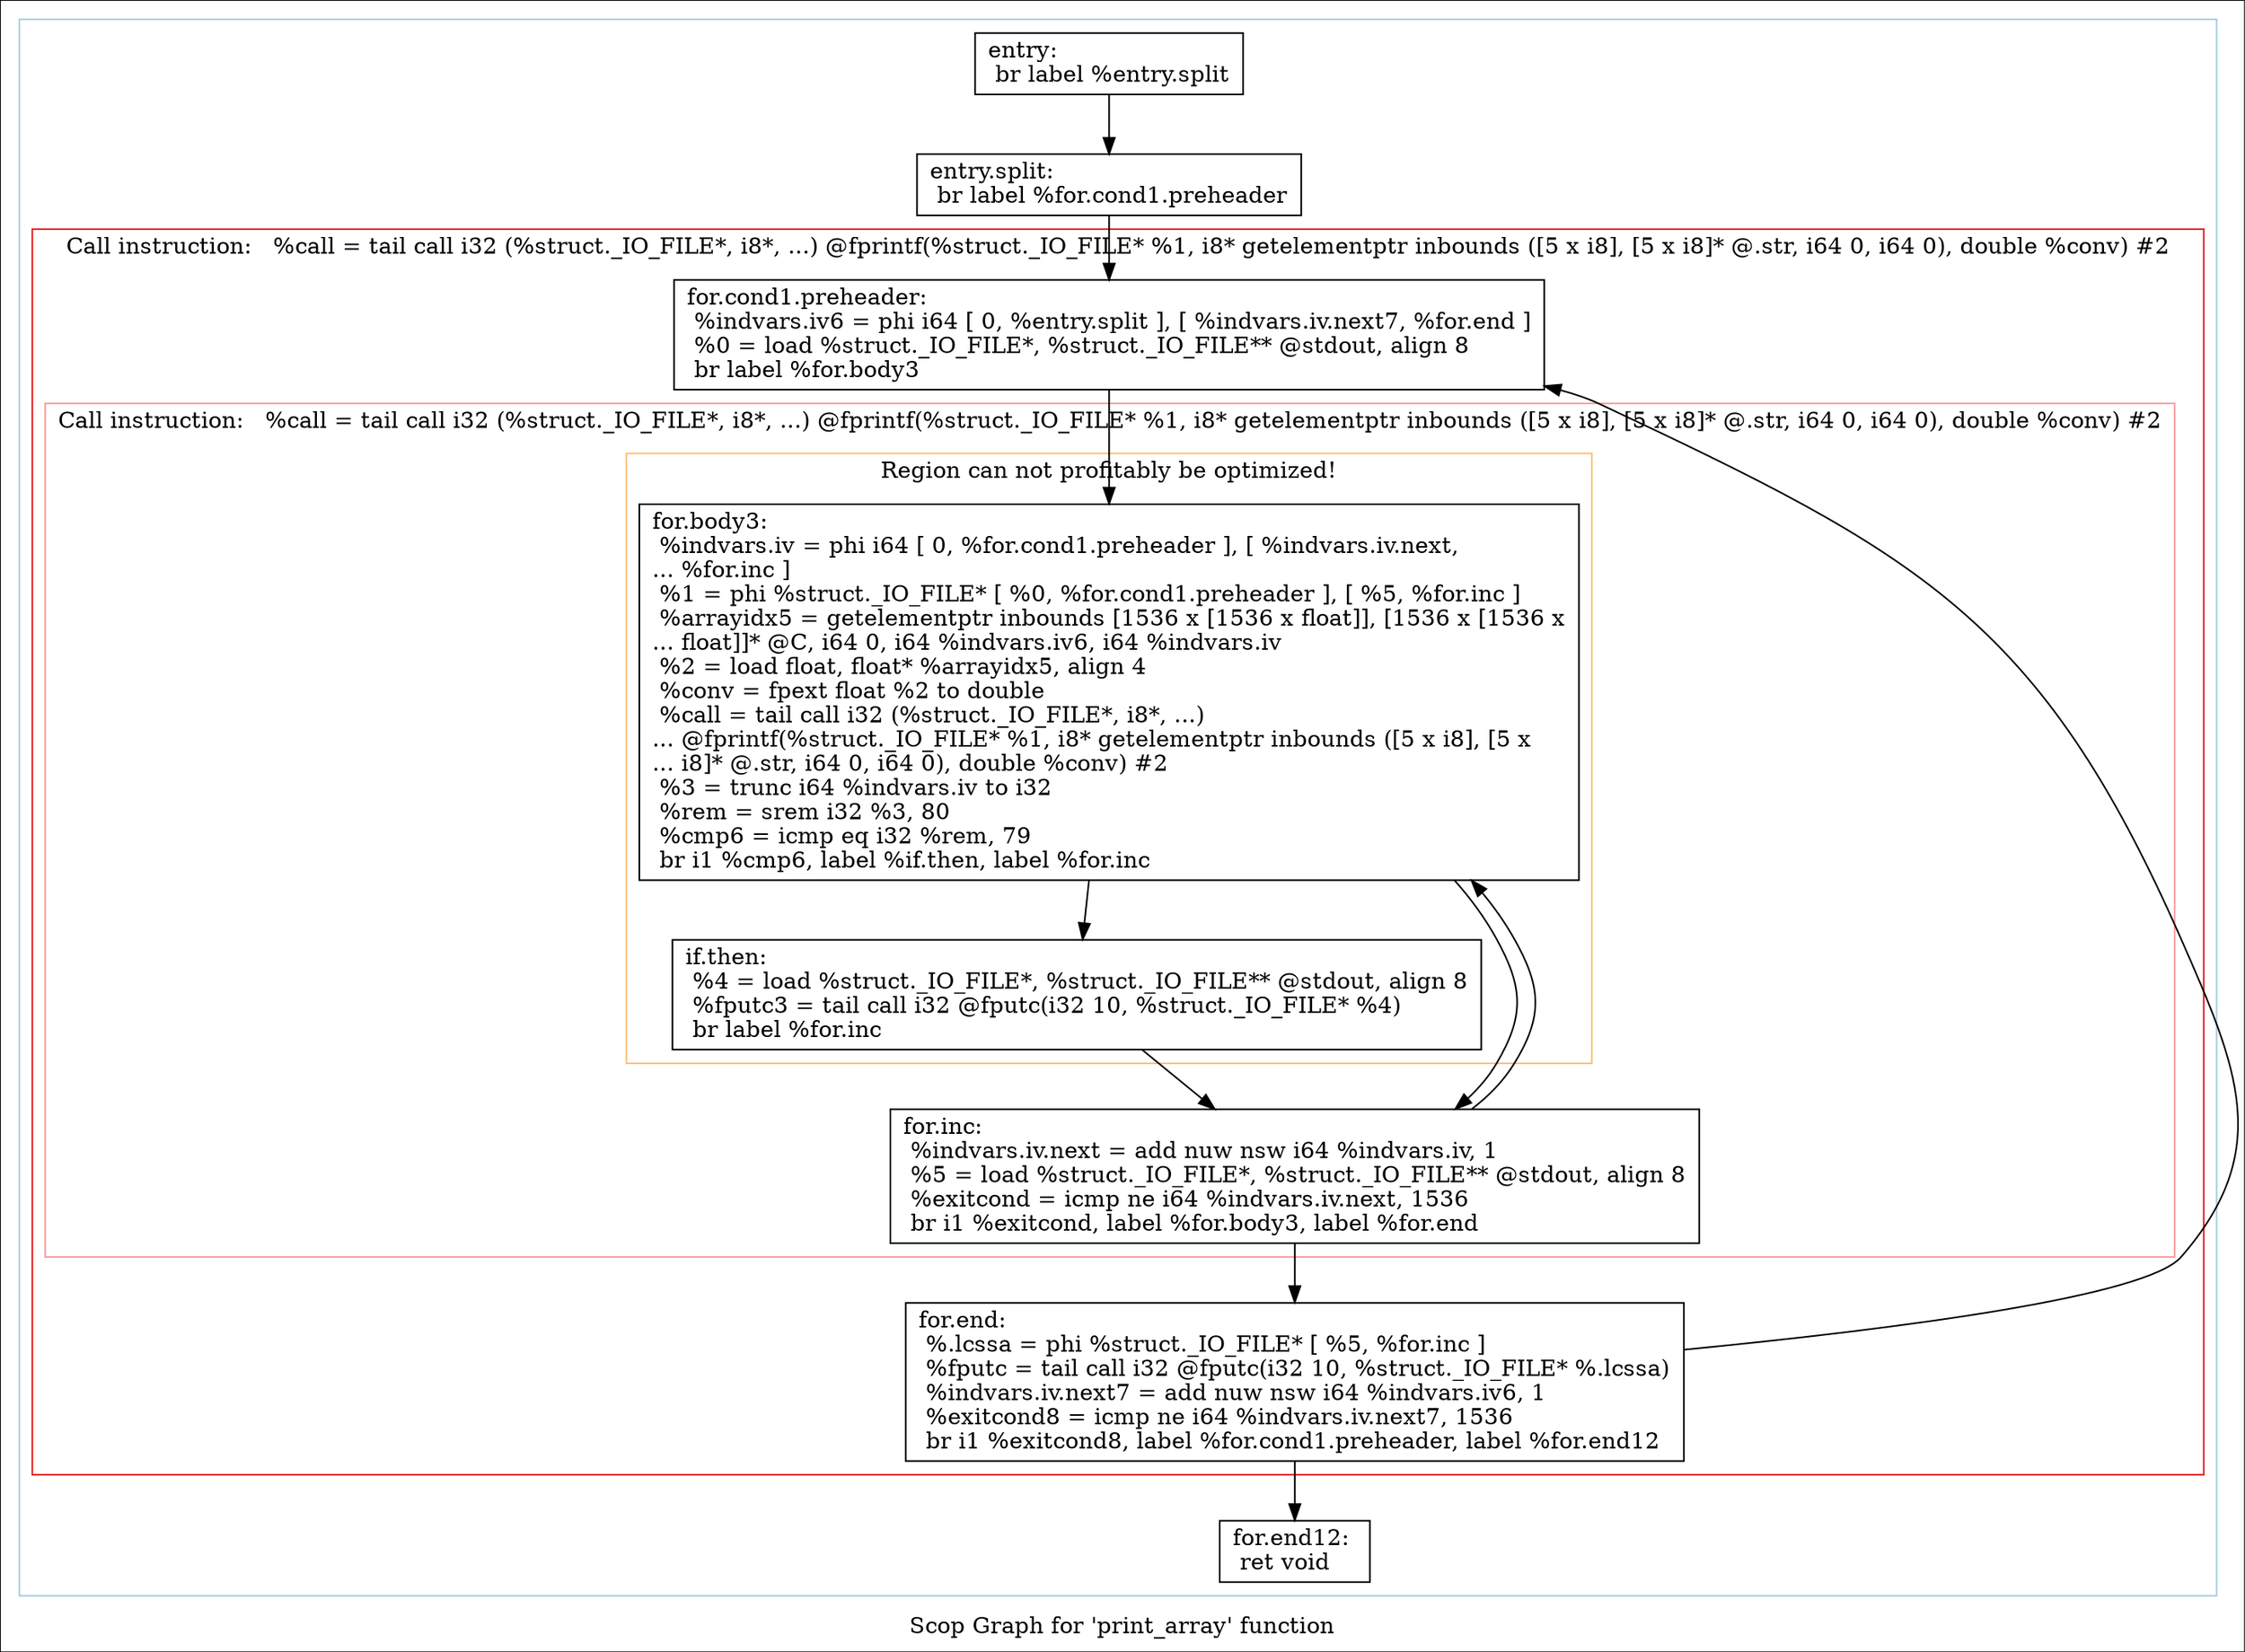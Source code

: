 digraph "Scop Graph for 'print_array' function" {
	label="Scop Graph for 'print_array' function";

	Node0x5b5ee00 [shape=record,label="{entry:\l  br label %entry.split\l}"];
	Node0x5b5ee00 -> Node0x5b5ee50;
	Node0x5b5ee50 [shape=record,label="{entry.split:                                      \l  br label %for.cond1.preheader\l}"];
	Node0x5b5ee50 -> Node0x5b5ee70;
	Node0x5b5ee70 [shape=record,label="{for.cond1.preheader:                              \l  %indvars.iv6 = phi i64 [ 0, %entry.split ], [ %indvars.iv.next7, %for.end ]\l  %0 = load %struct._IO_FILE*, %struct._IO_FILE** @stdout, align 8\l  br label %for.body3\l}"];
	Node0x5b5ee70 -> Node0x5b5ee20;
	Node0x5b5ee20 [shape=record,label="{for.body3:                                        \l  %indvars.iv = phi i64 [ 0, %for.cond1.preheader ], [ %indvars.iv.next,\l... %for.inc ]\l  %1 = phi %struct._IO_FILE* [ %0, %for.cond1.preheader ], [ %5, %for.inc ]\l  %arrayidx5 = getelementptr inbounds [1536 x [1536 x float]], [1536 x [1536 x\l... float]]* @C, i64 0, i64 %indvars.iv6, i64 %indvars.iv\l  %2 = load float, float* %arrayidx5, align 4\l  %conv = fpext float %2 to double\l  %call = tail call i32 (%struct._IO_FILE*, i8*, ...)\l... @fprintf(%struct._IO_FILE* %1, i8* getelementptr inbounds ([5 x i8], [5 x\l... i8]* @.str, i64 0, i64 0), double %conv) #2\l  %3 = trunc i64 %indvars.iv to i32\l  %rem = srem i32 %3, 80\l  %cmp6 = icmp eq i32 %rem, 79\l  br i1 %cmp6, label %if.then, label %for.inc\l}"];
	Node0x5b5ee20 -> Node0x5b60d10;
	Node0x5b5ee20 -> Node0x5b60d70;
	Node0x5b60d10 [shape=record,label="{if.then:                                          \l  %4 = load %struct._IO_FILE*, %struct._IO_FILE** @stdout, align 8\l  %fputc3 = tail call i32 @fputc(i32 10, %struct._IO_FILE* %4)\l  br label %for.inc\l}"];
	Node0x5b60d10 -> Node0x5b60d70;
	Node0x5b60d70 [shape=record,label="{for.inc:                                          \l  %indvars.iv.next = add nuw nsw i64 %indvars.iv, 1\l  %5 = load %struct._IO_FILE*, %struct._IO_FILE** @stdout, align 8\l  %exitcond = icmp ne i64 %indvars.iv.next, 1536\l  br i1 %exitcond, label %for.body3, label %for.end\l}"];
	Node0x5b60d70 -> Node0x5b5ee20[constraint=false];
	Node0x5b60d70 -> Node0x5b60e10;
	Node0x5b60e10 [shape=record,label="{for.end:                                          \l  %.lcssa = phi %struct._IO_FILE* [ %5, %for.inc ]\l  %fputc = tail call i32 @fputc(i32 10, %struct._IO_FILE* %.lcssa)\l  %indvars.iv.next7 = add nuw nsw i64 %indvars.iv6, 1\l  %exitcond8 = icmp ne i64 %indvars.iv.next7, 1536\l  br i1 %exitcond8, label %for.cond1.preheader, label %for.end12\l}"];
	Node0x5b60e10 -> Node0x5b5ee70[constraint=false];
	Node0x5b60e10 -> Node0x5b60e70;
	Node0x5b60e70 [shape=record,label="{for.end12:                                        \l  ret void\l}"];
	colorscheme = "paired12"
        subgraph cluster_0x5b349a0 {
          label = "";
          style = solid;
          color = 1
          subgraph cluster_0x5b5c2c0 {
            label = "Call instruction:   %call = tail call i32 (%struct._IO_FILE*, i8*, ...) @fprintf(%struct._IO_FILE* %1, i8* getelementptr inbounds ([5 x i8], [5 x i8]* @.str, i64 0, i64 0), double %conv) #2";
            style = solid;
            color = 6
            subgraph cluster_0x5b5c240 {
              label = "Call instruction:   %call = tail call i32 (%struct._IO_FILE*, i8*, ...) @fprintf(%struct._IO_FILE* %1, i8* getelementptr inbounds ([5 x i8], [5 x i8]* @.str, i64 0, i64 0), double %conv) #2";
              style = solid;
              color = 5
              subgraph cluster_0x5b34a20 {
                label = "Region can not profitably be optimized!";
                style = solid;
                color = 7
                Node0x5b5ee20;
                Node0x5b60d10;
              }
              Node0x5b60d70;
            }
            Node0x5b5ee70;
            Node0x5b60e10;
          }
          Node0x5b5ee00;
          Node0x5b5ee50;
          Node0x5b60e70;
        }
}
